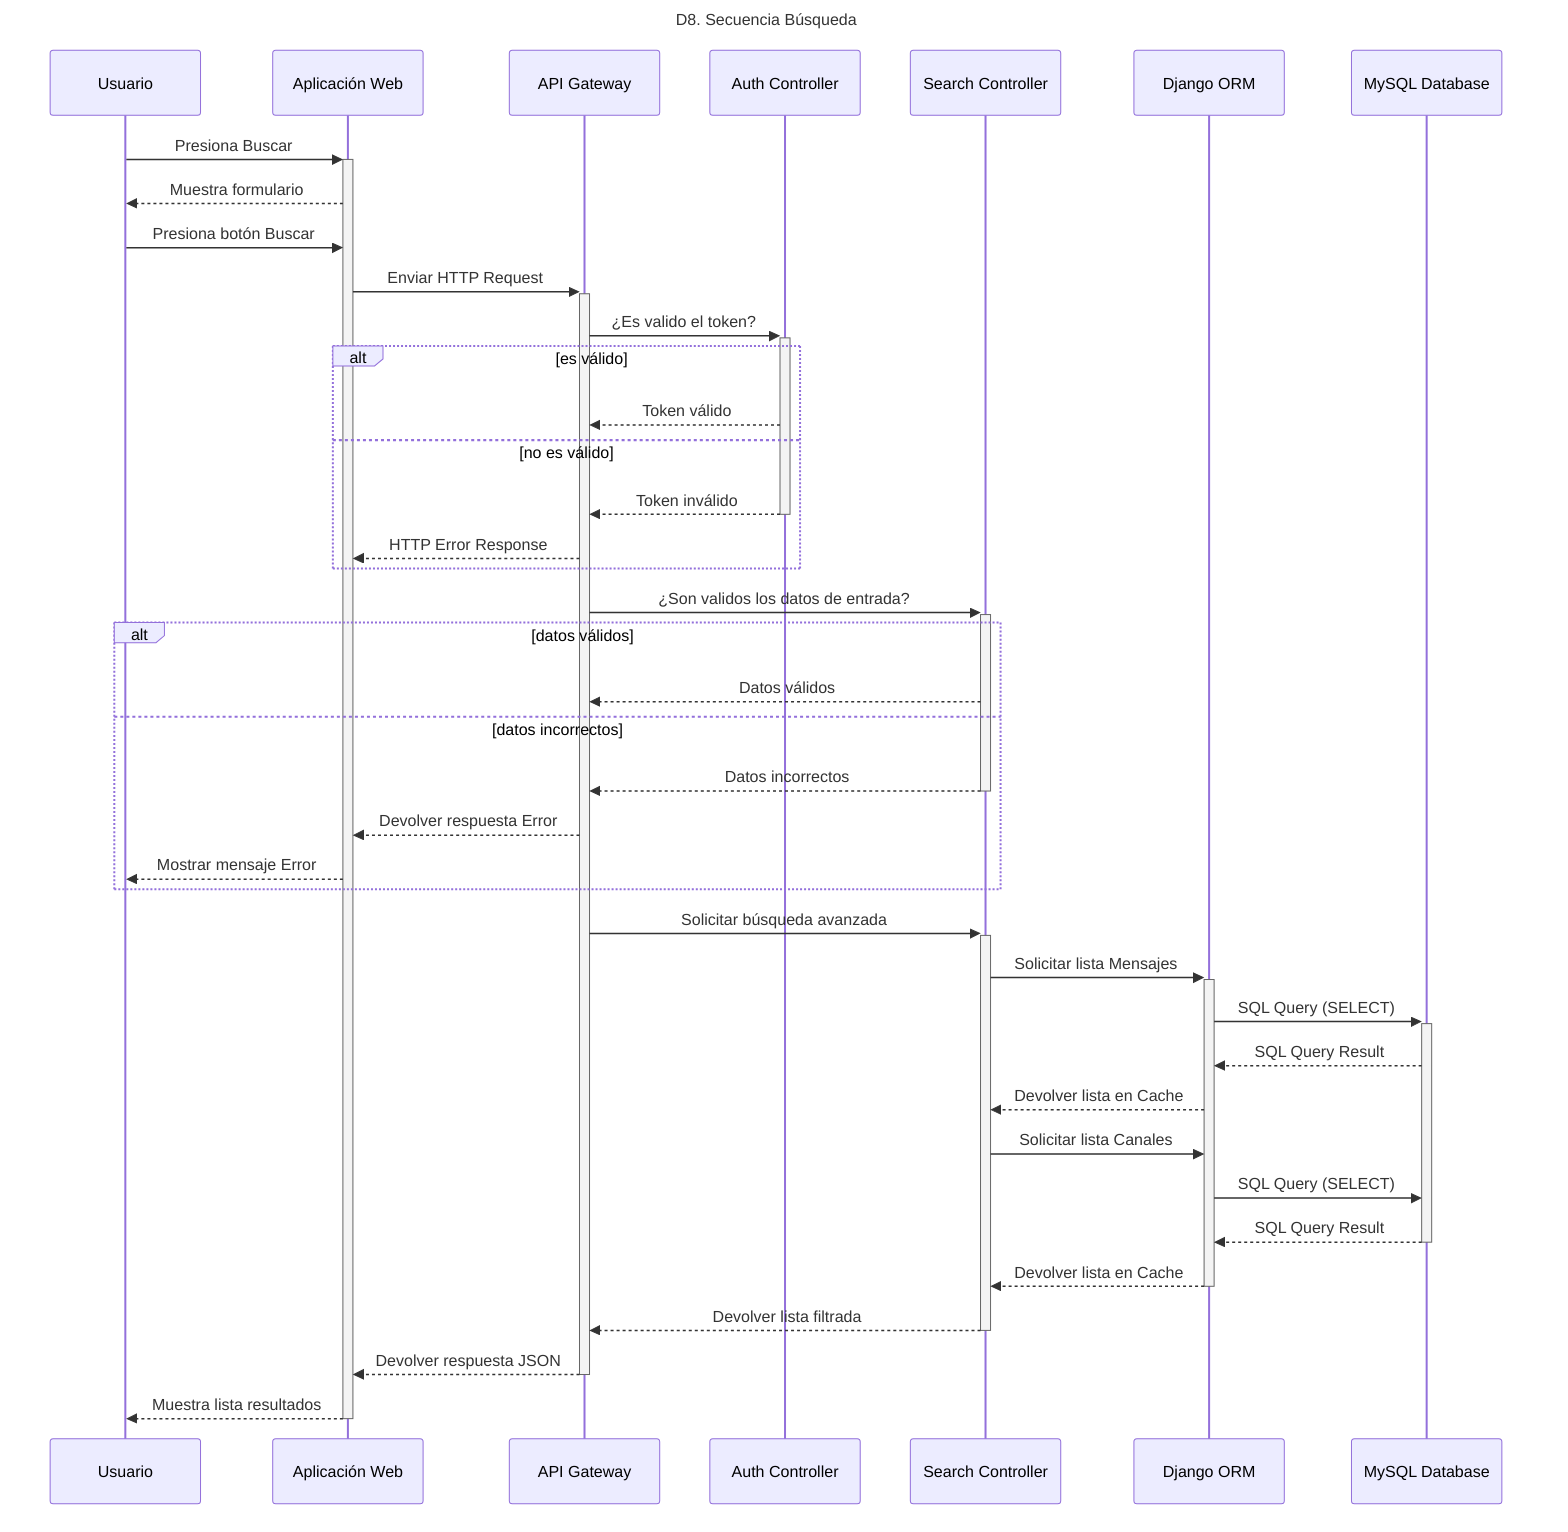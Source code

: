 sequenceDiagram
    Title: D8. Secuencia Búsqueda
    participant User as Usuario
    participant WebApp as Aplicación Web
    participant API as API Gateway
    participant AuthC as Auth Controller
    participant SearchC as Search Controller
    participant DjangoORM as Django ORM
    participant MySQLDB as MySQL Database
    User->>+WebApp: Presiona Buscar
    WebApp-->>User: Muestra formulario
    User->>WebApp: Presiona botón Buscar
    WebApp->>+API: Enviar HTTP Request
    API->>+AuthC: ¿Es valido el token?
    alt es válido
        AuthC-->>API: Token válido   
    else no es válido
        AuthC-->>-API: Token inválido
        API-->>WebApp: HTTP Error Response
    end
    API->>+SearchC: ¿Son validos los datos de entrada?
    alt datos válidos
        SearchC-->>API: Datos válidos   
    else datos incorrectos
        SearchC-->>-API: Datos incorrectos
        API-->>WebApp: Devolver respuesta Error
        WebApp-->>User: Mostrar mensaje Error
    end
    API->>+SearchC: Solicitar búsqueda avanzada
    SearchC->>+DjangoORM: Solicitar lista Mensajes
    DjangoORM->>+MySQLDB: SQL Query (SELECT)
    MySQLDB-->>DjangoORM: SQL Query Result
    DjangoORM-->>SearchC: Devolver lista en Cache
    SearchC->>DjangoORM: Solicitar lista Canales
    DjangoORM->>MySQLDB: SQL Query (SELECT)
    MySQLDB-->>-DjangoORM: SQL Query Result
    DjangoORM-->>-SearchC: Devolver lista en Cache
    SearchC-->>-API: Devolver lista filtrada
    API-->>-WebApp: Devolver respuesta JSON
    WebApp-->>-User: Muestra lista resultados